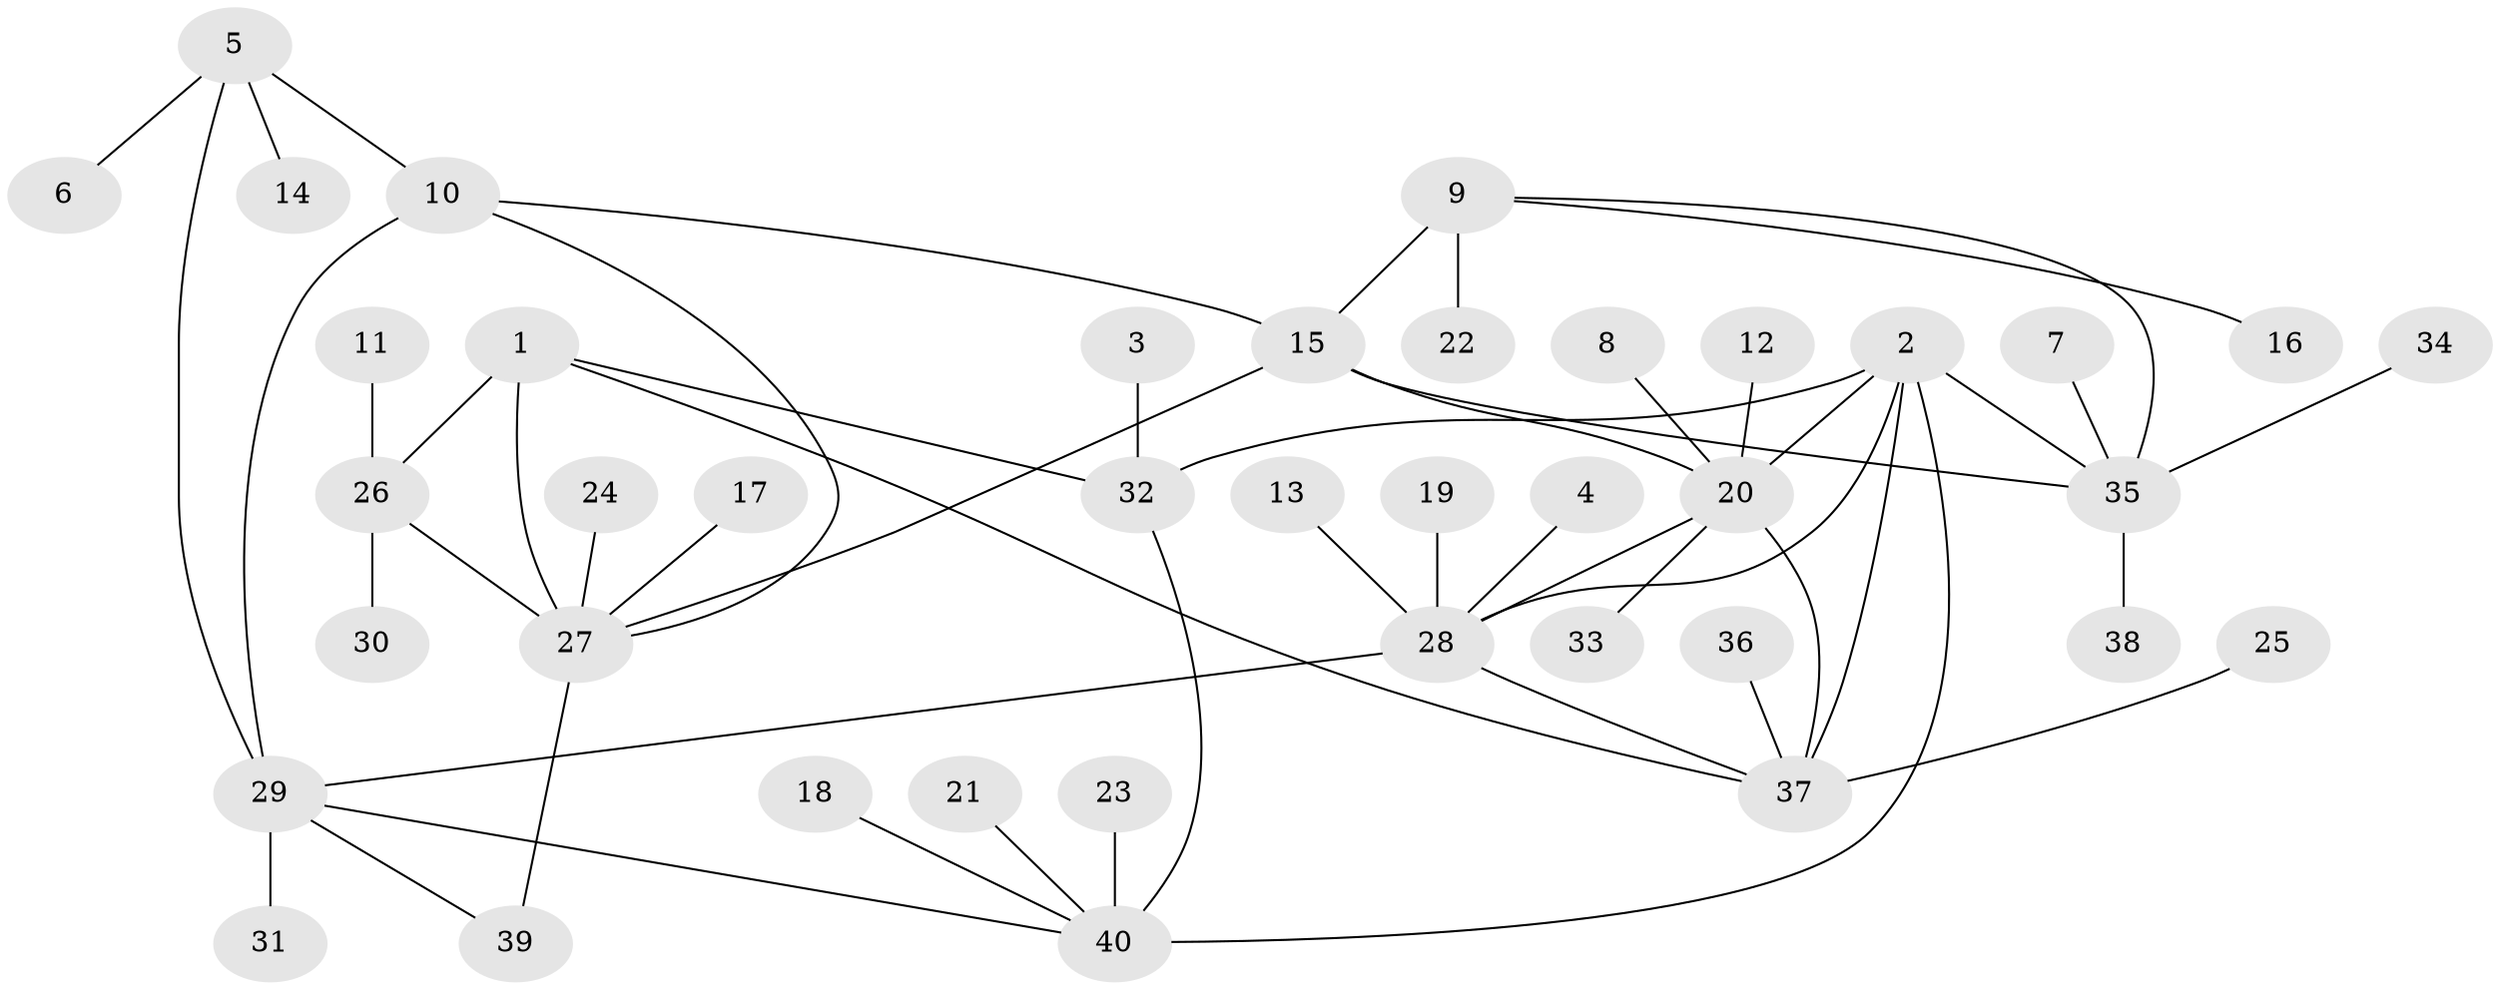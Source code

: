 // original degree distribution, {4: 0.05, 5: 0.0375, 10: 0.0125, 9: 0.0625, 7: 0.0375, 6: 0.025, 3: 0.025, 8: 0.0125, 2: 0.125, 1: 0.6125}
// Generated by graph-tools (version 1.1) at 2025/37/03/04/25 23:37:35]
// undirected, 40 vertices, 53 edges
graph export_dot {
  node [color=gray90,style=filled];
  1;
  2;
  3;
  4;
  5;
  6;
  7;
  8;
  9;
  10;
  11;
  12;
  13;
  14;
  15;
  16;
  17;
  18;
  19;
  20;
  21;
  22;
  23;
  24;
  25;
  26;
  27;
  28;
  29;
  30;
  31;
  32;
  33;
  34;
  35;
  36;
  37;
  38;
  39;
  40;
  1 -- 26 [weight=2.0];
  1 -- 27 [weight=1.0];
  1 -- 32 [weight=1.0];
  1 -- 37 [weight=1.0];
  2 -- 20 [weight=1.0];
  2 -- 28 [weight=1.0];
  2 -- 32 [weight=2.0];
  2 -- 35 [weight=1.0];
  2 -- 37 [weight=1.0];
  2 -- 40 [weight=2.0];
  3 -- 32 [weight=1.0];
  4 -- 28 [weight=1.0];
  5 -- 6 [weight=1.0];
  5 -- 10 [weight=2.0];
  5 -- 14 [weight=1.0];
  5 -- 29 [weight=2.0];
  7 -- 35 [weight=1.0];
  8 -- 20 [weight=1.0];
  9 -- 15 [weight=2.0];
  9 -- 16 [weight=1.0];
  9 -- 22 [weight=1.0];
  9 -- 35 [weight=1.0];
  10 -- 15 [weight=1.0];
  10 -- 27 [weight=1.0];
  10 -- 29 [weight=1.0];
  11 -- 26 [weight=1.0];
  12 -- 20 [weight=1.0];
  13 -- 28 [weight=1.0];
  15 -- 20 [weight=1.0];
  15 -- 27 [weight=1.0];
  15 -- 35 [weight=2.0];
  17 -- 27 [weight=1.0];
  18 -- 40 [weight=1.0];
  19 -- 28 [weight=1.0];
  20 -- 28 [weight=1.0];
  20 -- 33 [weight=1.0];
  20 -- 37 [weight=1.0];
  21 -- 40 [weight=1.0];
  23 -- 40 [weight=1.0];
  24 -- 27 [weight=1.0];
  25 -- 37 [weight=1.0];
  26 -- 27 [weight=2.0];
  26 -- 30 [weight=1.0];
  27 -- 39 [weight=1.0];
  28 -- 29 [weight=1.0];
  28 -- 37 [weight=1.0];
  29 -- 31 [weight=1.0];
  29 -- 39 [weight=1.0];
  29 -- 40 [weight=1.0];
  32 -- 40 [weight=1.0];
  34 -- 35 [weight=1.0];
  35 -- 38 [weight=1.0];
  36 -- 37 [weight=1.0];
}
